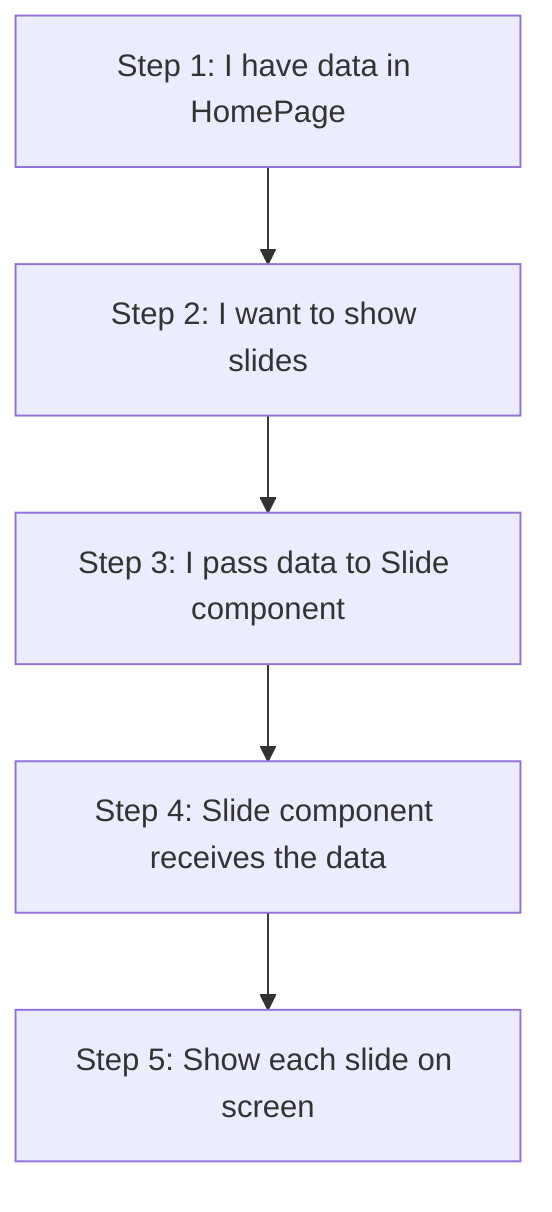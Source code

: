 graph TD
    A["Step 1: I have data in HomePage"] --> B["Step 2: I want to show slides"]
    B --> C["Step 3: I pass data to Slide component"]
    C --> D["Step 4: Slide component receives the data"]
    D --> E["Step 5: Show each slide on screen"]
    
    style A fill:#lightblue
    style C fill:#lightgreen
    style E fill:#lightyellow